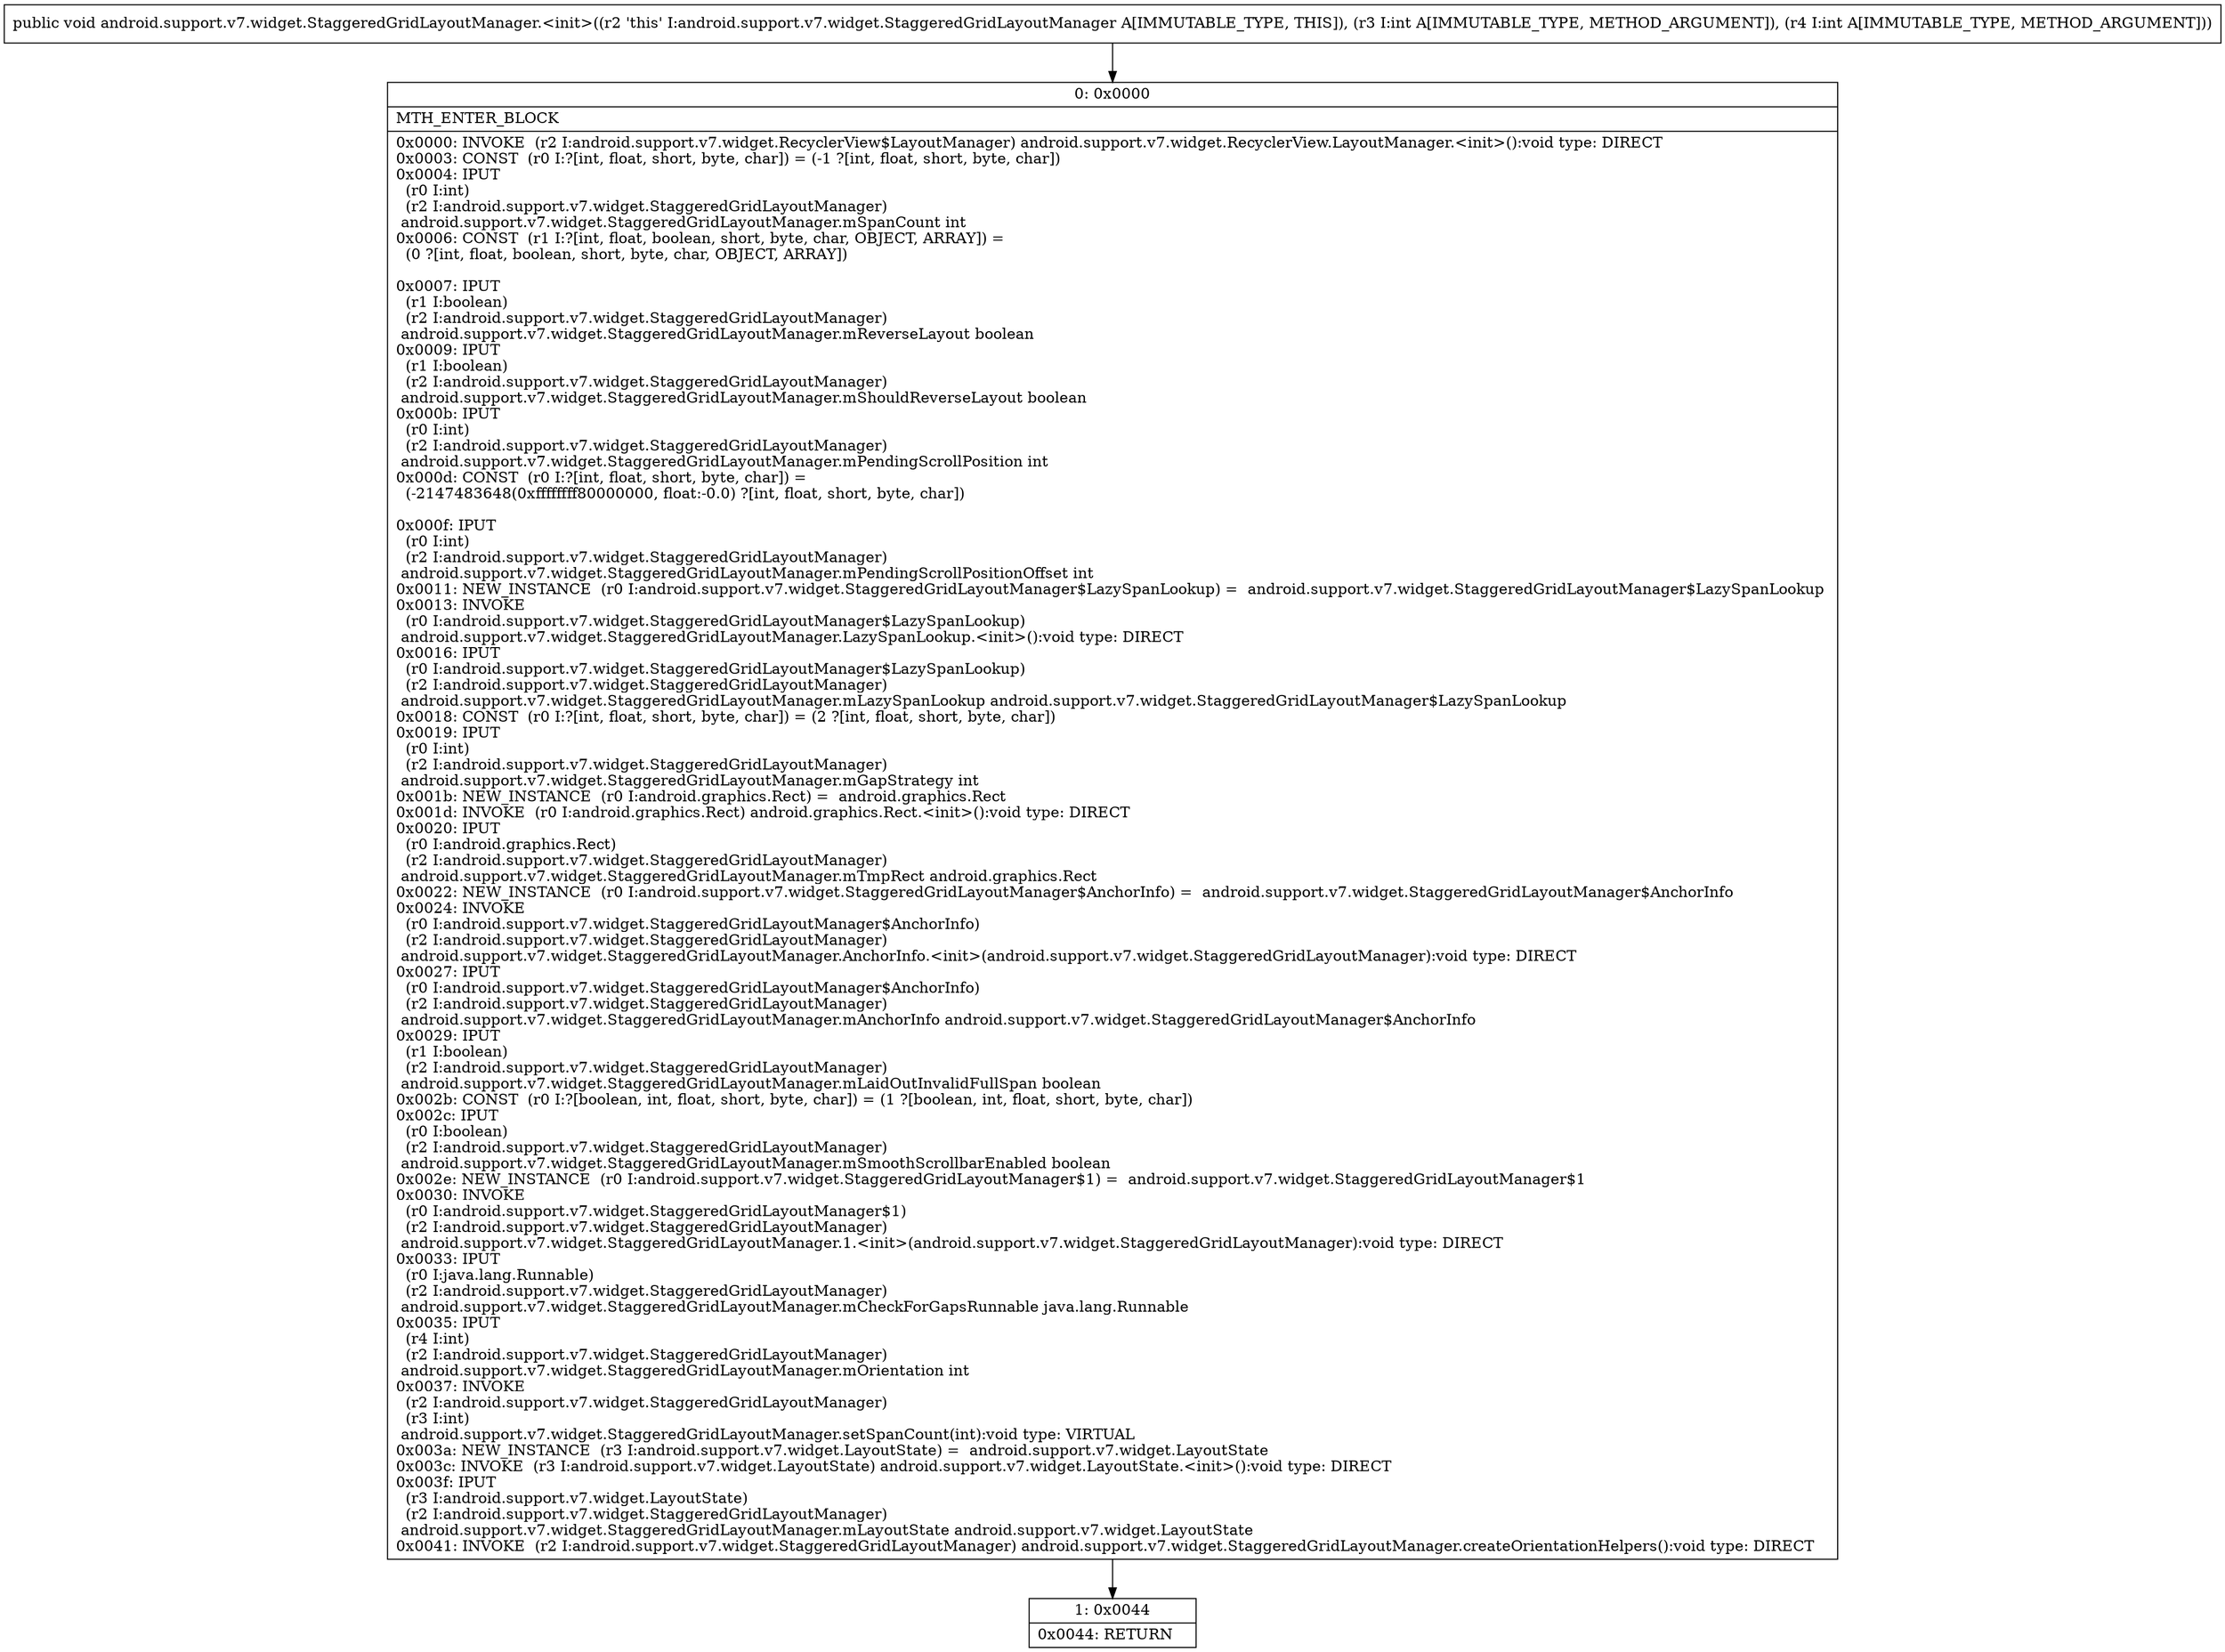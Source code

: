 digraph "CFG forandroid.support.v7.widget.StaggeredGridLayoutManager.\<init\>(II)V" {
Node_0 [shape=record,label="{0\:\ 0x0000|MTH_ENTER_BLOCK\l|0x0000: INVOKE  (r2 I:android.support.v7.widget.RecyclerView$LayoutManager) android.support.v7.widget.RecyclerView.LayoutManager.\<init\>():void type: DIRECT \l0x0003: CONST  (r0 I:?[int, float, short, byte, char]) = (\-1 ?[int, float, short, byte, char]) \l0x0004: IPUT  \l  (r0 I:int)\l  (r2 I:android.support.v7.widget.StaggeredGridLayoutManager)\l android.support.v7.widget.StaggeredGridLayoutManager.mSpanCount int \l0x0006: CONST  (r1 I:?[int, float, boolean, short, byte, char, OBJECT, ARRAY]) = \l  (0 ?[int, float, boolean, short, byte, char, OBJECT, ARRAY])\l \l0x0007: IPUT  \l  (r1 I:boolean)\l  (r2 I:android.support.v7.widget.StaggeredGridLayoutManager)\l android.support.v7.widget.StaggeredGridLayoutManager.mReverseLayout boolean \l0x0009: IPUT  \l  (r1 I:boolean)\l  (r2 I:android.support.v7.widget.StaggeredGridLayoutManager)\l android.support.v7.widget.StaggeredGridLayoutManager.mShouldReverseLayout boolean \l0x000b: IPUT  \l  (r0 I:int)\l  (r2 I:android.support.v7.widget.StaggeredGridLayoutManager)\l android.support.v7.widget.StaggeredGridLayoutManager.mPendingScrollPosition int \l0x000d: CONST  (r0 I:?[int, float, short, byte, char]) = \l  (\-2147483648(0xffffffff80000000, float:\-0.0) ?[int, float, short, byte, char])\l \l0x000f: IPUT  \l  (r0 I:int)\l  (r2 I:android.support.v7.widget.StaggeredGridLayoutManager)\l android.support.v7.widget.StaggeredGridLayoutManager.mPendingScrollPositionOffset int \l0x0011: NEW_INSTANCE  (r0 I:android.support.v7.widget.StaggeredGridLayoutManager$LazySpanLookup) =  android.support.v7.widget.StaggeredGridLayoutManager$LazySpanLookup \l0x0013: INVOKE  \l  (r0 I:android.support.v7.widget.StaggeredGridLayoutManager$LazySpanLookup)\l android.support.v7.widget.StaggeredGridLayoutManager.LazySpanLookup.\<init\>():void type: DIRECT \l0x0016: IPUT  \l  (r0 I:android.support.v7.widget.StaggeredGridLayoutManager$LazySpanLookup)\l  (r2 I:android.support.v7.widget.StaggeredGridLayoutManager)\l android.support.v7.widget.StaggeredGridLayoutManager.mLazySpanLookup android.support.v7.widget.StaggeredGridLayoutManager$LazySpanLookup \l0x0018: CONST  (r0 I:?[int, float, short, byte, char]) = (2 ?[int, float, short, byte, char]) \l0x0019: IPUT  \l  (r0 I:int)\l  (r2 I:android.support.v7.widget.StaggeredGridLayoutManager)\l android.support.v7.widget.StaggeredGridLayoutManager.mGapStrategy int \l0x001b: NEW_INSTANCE  (r0 I:android.graphics.Rect) =  android.graphics.Rect \l0x001d: INVOKE  (r0 I:android.graphics.Rect) android.graphics.Rect.\<init\>():void type: DIRECT \l0x0020: IPUT  \l  (r0 I:android.graphics.Rect)\l  (r2 I:android.support.v7.widget.StaggeredGridLayoutManager)\l android.support.v7.widget.StaggeredGridLayoutManager.mTmpRect android.graphics.Rect \l0x0022: NEW_INSTANCE  (r0 I:android.support.v7.widget.StaggeredGridLayoutManager$AnchorInfo) =  android.support.v7.widget.StaggeredGridLayoutManager$AnchorInfo \l0x0024: INVOKE  \l  (r0 I:android.support.v7.widget.StaggeredGridLayoutManager$AnchorInfo)\l  (r2 I:android.support.v7.widget.StaggeredGridLayoutManager)\l android.support.v7.widget.StaggeredGridLayoutManager.AnchorInfo.\<init\>(android.support.v7.widget.StaggeredGridLayoutManager):void type: DIRECT \l0x0027: IPUT  \l  (r0 I:android.support.v7.widget.StaggeredGridLayoutManager$AnchorInfo)\l  (r2 I:android.support.v7.widget.StaggeredGridLayoutManager)\l android.support.v7.widget.StaggeredGridLayoutManager.mAnchorInfo android.support.v7.widget.StaggeredGridLayoutManager$AnchorInfo \l0x0029: IPUT  \l  (r1 I:boolean)\l  (r2 I:android.support.v7.widget.StaggeredGridLayoutManager)\l android.support.v7.widget.StaggeredGridLayoutManager.mLaidOutInvalidFullSpan boolean \l0x002b: CONST  (r0 I:?[boolean, int, float, short, byte, char]) = (1 ?[boolean, int, float, short, byte, char]) \l0x002c: IPUT  \l  (r0 I:boolean)\l  (r2 I:android.support.v7.widget.StaggeredGridLayoutManager)\l android.support.v7.widget.StaggeredGridLayoutManager.mSmoothScrollbarEnabled boolean \l0x002e: NEW_INSTANCE  (r0 I:android.support.v7.widget.StaggeredGridLayoutManager$1) =  android.support.v7.widget.StaggeredGridLayoutManager$1 \l0x0030: INVOKE  \l  (r0 I:android.support.v7.widget.StaggeredGridLayoutManager$1)\l  (r2 I:android.support.v7.widget.StaggeredGridLayoutManager)\l android.support.v7.widget.StaggeredGridLayoutManager.1.\<init\>(android.support.v7.widget.StaggeredGridLayoutManager):void type: DIRECT \l0x0033: IPUT  \l  (r0 I:java.lang.Runnable)\l  (r2 I:android.support.v7.widget.StaggeredGridLayoutManager)\l android.support.v7.widget.StaggeredGridLayoutManager.mCheckForGapsRunnable java.lang.Runnable \l0x0035: IPUT  \l  (r4 I:int)\l  (r2 I:android.support.v7.widget.StaggeredGridLayoutManager)\l android.support.v7.widget.StaggeredGridLayoutManager.mOrientation int \l0x0037: INVOKE  \l  (r2 I:android.support.v7.widget.StaggeredGridLayoutManager)\l  (r3 I:int)\l android.support.v7.widget.StaggeredGridLayoutManager.setSpanCount(int):void type: VIRTUAL \l0x003a: NEW_INSTANCE  (r3 I:android.support.v7.widget.LayoutState) =  android.support.v7.widget.LayoutState \l0x003c: INVOKE  (r3 I:android.support.v7.widget.LayoutState) android.support.v7.widget.LayoutState.\<init\>():void type: DIRECT \l0x003f: IPUT  \l  (r3 I:android.support.v7.widget.LayoutState)\l  (r2 I:android.support.v7.widget.StaggeredGridLayoutManager)\l android.support.v7.widget.StaggeredGridLayoutManager.mLayoutState android.support.v7.widget.LayoutState \l0x0041: INVOKE  (r2 I:android.support.v7.widget.StaggeredGridLayoutManager) android.support.v7.widget.StaggeredGridLayoutManager.createOrientationHelpers():void type: DIRECT \l}"];
Node_1 [shape=record,label="{1\:\ 0x0044|0x0044: RETURN   \l}"];
MethodNode[shape=record,label="{public void android.support.v7.widget.StaggeredGridLayoutManager.\<init\>((r2 'this' I:android.support.v7.widget.StaggeredGridLayoutManager A[IMMUTABLE_TYPE, THIS]), (r3 I:int A[IMMUTABLE_TYPE, METHOD_ARGUMENT]), (r4 I:int A[IMMUTABLE_TYPE, METHOD_ARGUMENT])) }"];
MethodNode -> Node_0;
Node_0 -> Node_1;
}

